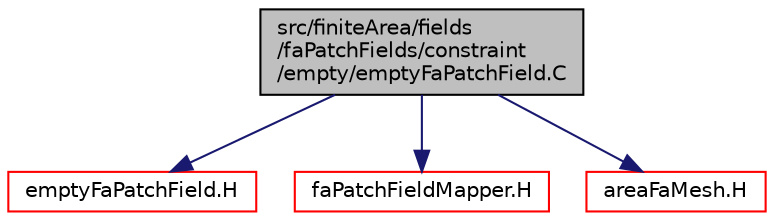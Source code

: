 digraph "src/finiteArea/fields/faPatchFields/constraint/empty/emptyFaPatchField.C"
{
  bgcolor="transparent";
  edge [fontname="Helvetica",fontsize="10",labelfontname="Helvetica",labelfontsize="10"];
  node [fontname="Helvetica",fontsize="10",shape=record];
  Node1 [label="src/finiteArea/fields\l/faPatchFields/constraint\l/empty/emptyFaPatchField.C",height=0.2,width=0.4,color="black", fillcolor="grey75", style="filled" fontcolor="black"];
  Node1 -> Node2 [color="midnightblue",fontsize="10",style="solid",fontname="Helvetica"];
  Node2 [label="emptyFaPatchField.H",height=0.2,width=0.4,color="red",URL="$emptyFaPatchField_8H.html"];
  Node1 -> Node3 [color="midnightblue",fontsize="10",style="solid",fontname="Helvetica"];
  Node3 [label="faPatchFieldMapper.H",height=0.2,width=0.4,color="red",URL="$faPatchFieldMapper_8H.html"];
  Node1 -> Node4 [color="midnightblue",fontsize="10",style="solid",fontname="Helvetica"];
  Node4 [label="areaFaMesh.H",height=0.2,width=0.4,color="red",URL="$areaFaMesh_8H.html"];
}
